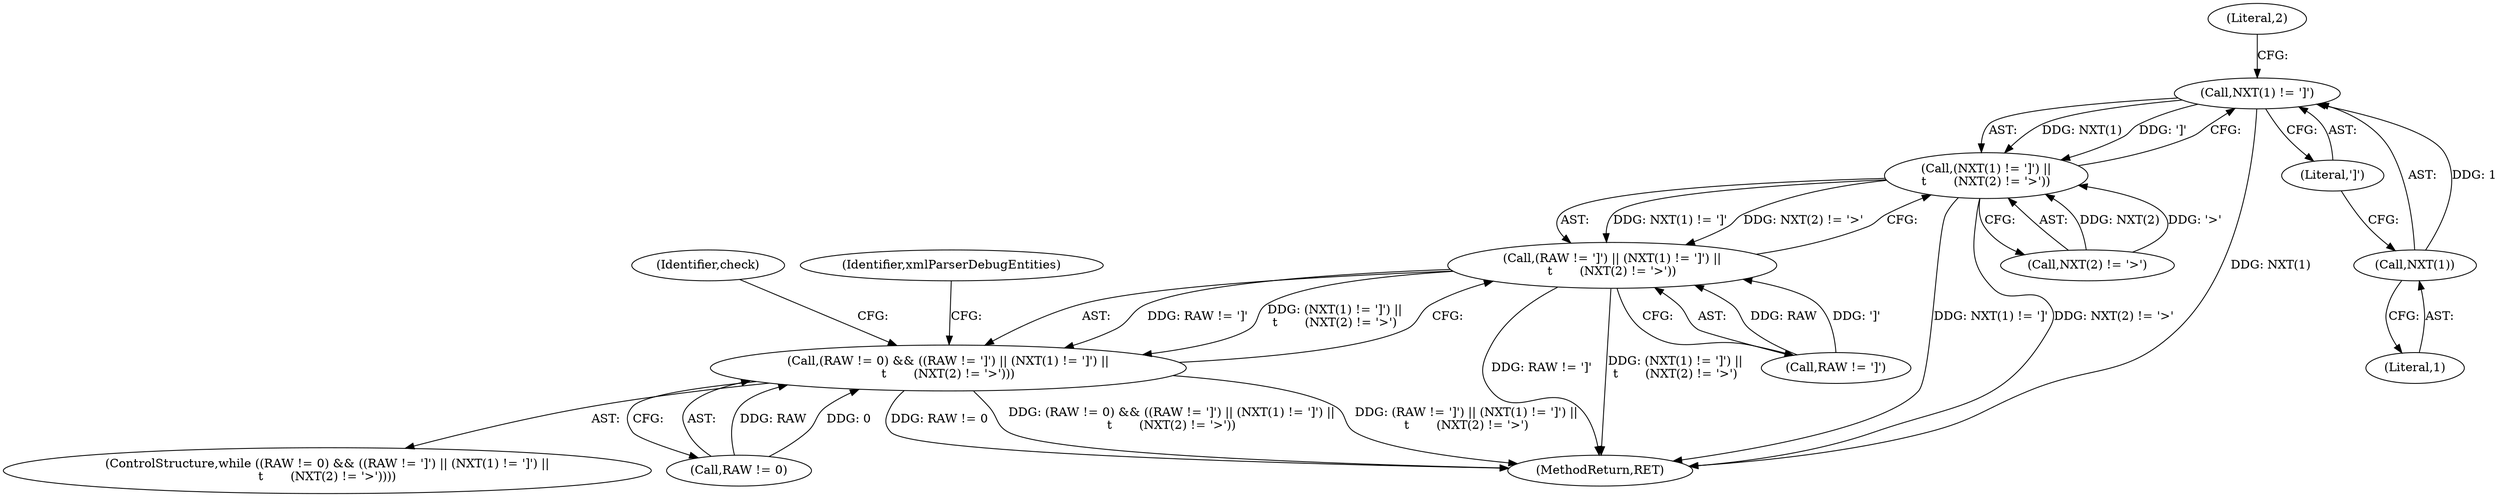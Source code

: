 digraph "1_Chrome_d0947db40187f4708c58e64cbd6013faf9eddeed_10@del" {
"1000198" [label="(Call,NXT(1) != ']')"];
"1000199" [label="(Call,NXT(1))"];
"1000197" [label="(Call,(NXT(1) != ']') ||\n\t       (NXT(2) != '>'))"];
"1000193" [label="(Call,(RAW != ']') || (NXT(1) != ']') ||\n\t       (NXT(2) != '>'))"];
"1000189" [label="(Call,(RAW != 0) && ((RAW != ']') || (NXT(1) != ']') ||\n\t       (NXT(2) != '>')))"];
"1000209" [label="(Identifier,check)"];
"1000200" [label="(Literal,1)"];
"1000197" [label="(Call,(NXT(1) != ']') ||\n\t       (NXT(2) != '>'))"];
"1000552" [label="(MethodReturn,RET)"];
"1000204" [label="(Literal,2)"];
"1000193" [label="(Call,(RAW != ']') || (NXT(1) != ']') ||\n\t       (NXT(2) != '>'))"];
"1000188" [label="(ControlStructure,while ((RAW != 0) && ((RAW != ']') || (NXT(1) != ']') ||\n\t       (NXT(2) != '>'))))"];
"1000201" [label="(Literal,']')"];
"1000190" [label="(Call,RAW != 0)"];
"1000284" [label="(Identifier,xmlParserDebugEntities)"];
"1000189" [label="(Call,(RAW != 0) && ((RAW != ']') || (NXT(1) != ']') ||\n\t       (NXT(2) != '>')))"];
"1000199" [label="(Call,NXT(1))"];
"1000198" [label="(Call,NXT(1) != ']')"];
"1000194" [label="(Call,RAW != ']')"];
"1000202" [label="(Call,NXT(2) != '>')"];
"1000198" -> "1000197"  [label="AST: "];
"1000198" -> "1000201"  [label="CFG: "];
"1000199" -> "1000198"  [label="AST: "];
"1000201" -> "1000198"  [label="AST: "];
"1000204" -> "1000198"  [label="CFG: "];
"1000197" -> "1000198"  [label="CFG: "];
"1000198" -> "1000552"  [label="DDG: NXT(1)"];
"1000198" -> "1000197"  [label="DDG: NXT(1)"];
"1000198" -> "1000197"  [label="DDG: ']'"];
"1000199" -> "1000198"  [label="DDG: 1"];
"1000199" -> "1000200"  [label="CFG: "];
"1000200" -> "1000199"  [label="AST: "];
"1000201" -> "1000199"  [label="CFG: "];
"1000197" -> "1000193"  [label="AST: "];
"1000197" -> "1000202"  [label="CFG: "];
"1000202" -> "1000197"  [label="AST: "];
"1000193" -> "1000197"  [label="CFG: "];
"1000197" -> "1000552"  [label="DDG: NXT(1) != ']'"];
"1000197" -> "1000552"  [label="DDG: NXT(2) != '>'"];
"1000197" -> "1000193"  [label="DDG: NXT(1) != ']'"];
"1000197" -> "1000193"  [label="DDG: NXT(2) != '>'"];
"1000202" -> "1000197"  [label="DDG: NXT(2)"];
"1000202" -> "1000197"  [label="DDG: '>'"];
"1000193" -> "1000189"  [label="AST: "];
"1000193" -> "1000194"  [label="CFG: "];
"1000194" -> "1000193"  [label="AST: "];
"1000189" -> "1000193"  [label="CFG: "];
"1000193" -> "1000552"  [label="DDG: RAW != ']'"];
"1000193" -> "1000552"  [label="DDG: (NXT(1) != ']') ||\n\t       (NXT(2) != '>')"];
"1000193" -> "1000189"  [label="DDG: RAW != ']'"];
"1000193" -> "1000189"  [label="DDG: (NXT(1) != ']') ||\n\t       (NXT(2) != '>')"];
"1000194" -> "1000193"  [label="DDG: RAW"];
"1000194" -> "1000193"  [label="DDG: ']'"];
"1000189" -> "1000188"  [label="AST: "];
"1000189" -> "1000190"  [label="CFG: "];
"1000190" -> "1000189"  [label="AST: "];
"1000209" -> "1000189"  [label="CFG: "];
"1000284" -> "1000189"  [label="CFG: "];
"1000189" -> "1000552"  [label="DDG: RAW != 0"];
"1000189" -> "1000552"  [label="DDG: (RAW != 0) && ((RAW != ']') || (NXT(1) != ']') ||\n\t       (NXT(2) != '>'))"];
"1000189" -> "1000552"  [label="DDG: (RAW != ']') || (NXT(1) != ']') ||\n\t       (NXT(2) != '>')"];
"1000190" -> "1000189"  [label="DDG: RAW"];
"1000190" -> "1000189"  [label="DDG: 0"];
}
